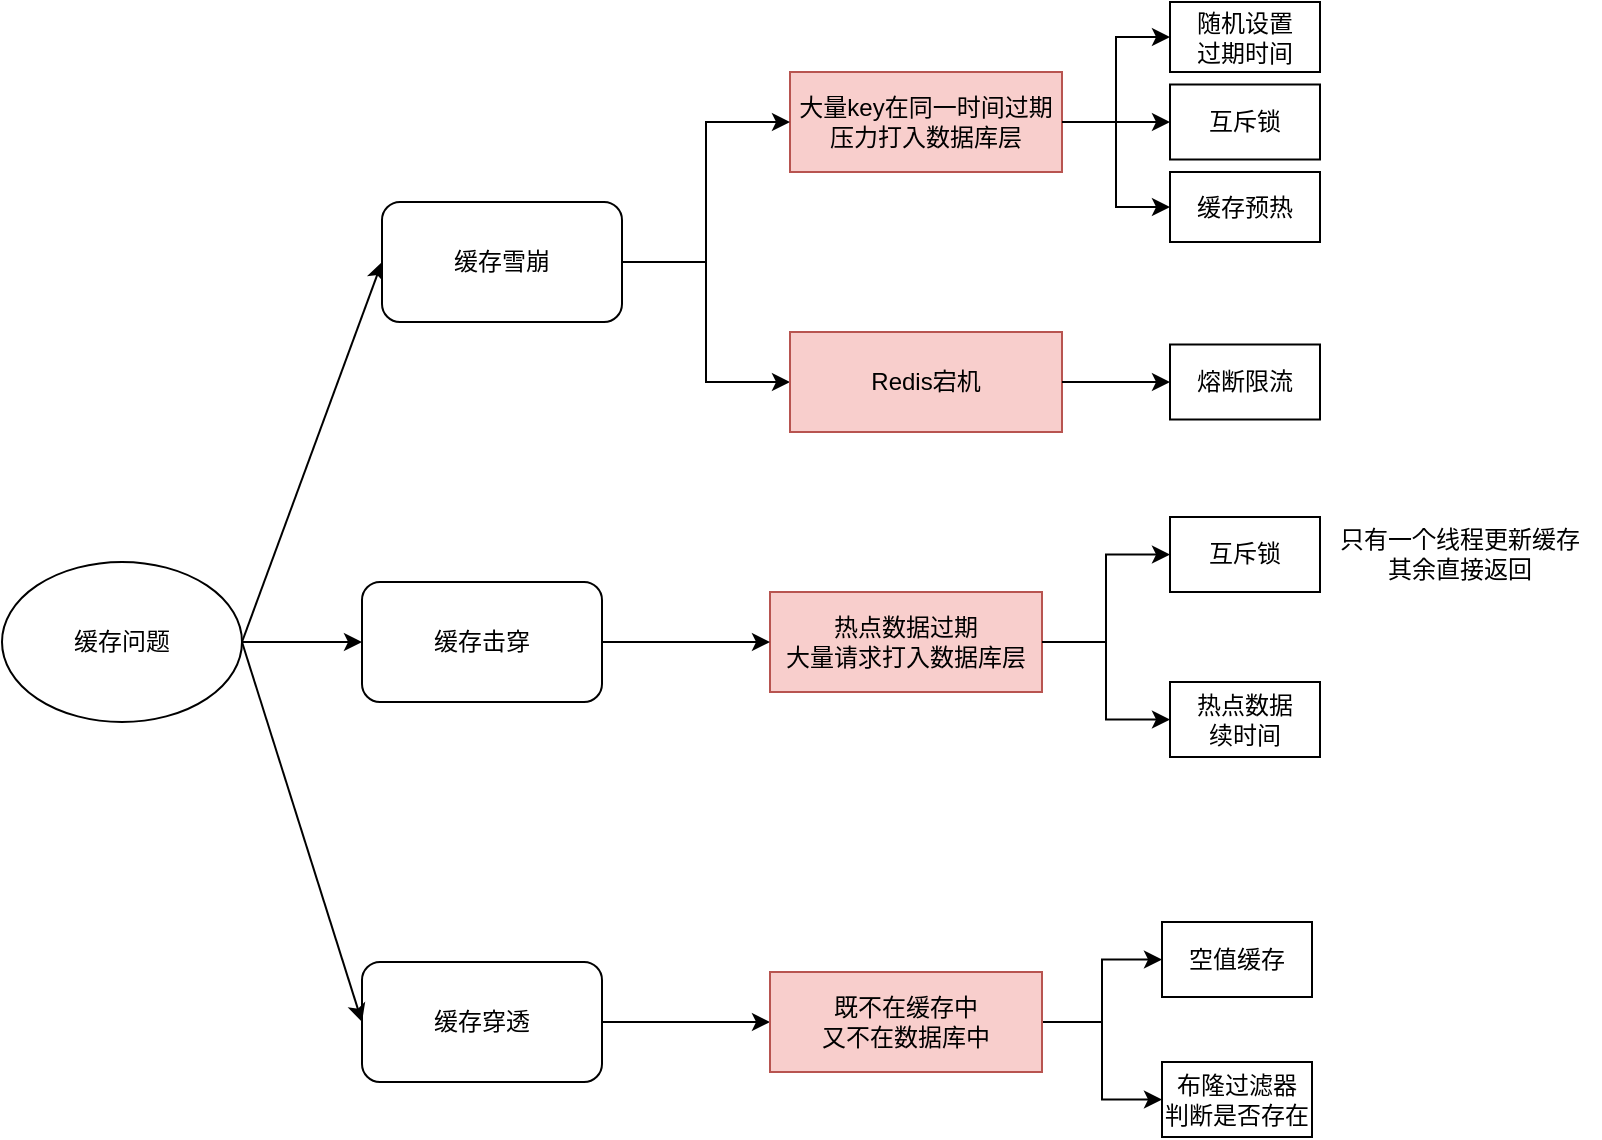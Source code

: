 <mxfile version="23.1.5" type="github">
  <diagram name="第 1 页" id="hsL5zEzna-w4BdSbxTTW">
    <mxGraphModel dx="1026" dy="1724" grid="1" gridSize="10" guides="1" tooltips="1" connect="1" arrows="1" fold="1" page="1" pageScale="1" pageWidth="827" pageHeight="1169" math="0" shadow="0">
      <root>
        <mxCell id="0" />
        <mxCell id="1" parent="0" />
        <mxCell id="rBkjVvntu-3yIy-otj2K-1" value="缓存问题" style="ellipse;whiteSpace=wrap;html=1;" vertex="1" parent="1">
          <mxGeometry x="30" y="200" width="120" height="80" as="geometry" />
        </mxCell>
        <mxCell id="rBkjVvntu-3yIy-otj2K-44" style="edgeStyle=orthogonalEdgeStyle;rounded=0;orthogonalLoop=1;jettySize=auto;html=1;exitX=1;exitY=0.5;exitDx=0;exitDy=0;entryX=0;entryY=0.5;entryDx=0;entryDy=0;" edge="1" parent="1" source="rBkjVvntu-3yIy-otj2K-4" target="rBkjVvntu-3yIy-otj2K-39">
          <mxGeometry relative="1" as="geometry" />
        </mxCell>
        <mxCell id="rBkjVvntu-3yIy-otj2K-4" value="缓存穿透" style="rounded=1;whiteSpace=wrap;html=1;" vertex="1" parent="1">
          <mxGeometry x="210" y="400" width="120" height="60" as="geometry" />
        </mxCell>
        <mxCell id="rBkjVvntu-3yIy-otj2K-10" value="" style="endArrow=classic;html=1;rounded=0;entryX=0;entryY=0.5;entryDx=0;entryDy=0;" edge="1" parent="1" target="rBkjVvntu-3yIy-otj2K-3">
          <mxGeometry width="50" height="50" relative="1" as="geometry">
            <mxPoint x="150" y="240" as="sourcePoint" />
            <mxPoint x="200" y="190" as="targetPoint" />
          </mxGeometry>
        </mxCell>
        <mxCell id="rBkjVvntu-3yIy-otj2K-11" value="" style="endArrow=classic;html=1;rounded=0;" edge="1" parent="1" target="rBkjVvntu-3yIy-otj2K-2">
          <mxGeometry width="50" height="50" relative="1" as="geometry">
            <mxPoint x="150" y="240" as="sourcePoint" />
            <mxPoint x="200" y="190" as="targetPoint" />
          </mxGeometry>
        </mxCell>
        <mxCell id="rBkjVvntu-3yIy-otj2K-12" value="" style="endArrow=classic;html=1;rounded=0;entryX=0;entryY=0.5;entryDx=0;entryDy=0;" edge="1" parent="1" target="rBkjVvntu-3yIy-otj2K-4">
          <mxGeometry width="50" height="50" relative="1" as="geometry">
            <mxPoint x="150" y="240" as="sourcePoint" />
            <mxPoint x="200" y="190" as="targetPoint" />
          </mxGeometry>
        </mxCell>
        <mxCell id="rBkjVvntu-3yIy-otj2K-28" value="" style="group" vertex="1" connectable="0" parent="1">
          <mxGeometry x="220" y="-80" width="469" height="160" as="geometry" />
        </mxCell>
        <mxCell id="rBkjVvntu-3yIy-otj2K-3" value="缓存雪崩" style="rounded=1;whiteSpace=wrap;html=1;" vertex="1" parent="rBkjVvntu-3yIy-otj2K-28">
          <mxGeometry y="100" width="120" height="60" as="geometry" />
        </mxCell>
        <mxCell id="rBkjVvntu-3yIy-otj2K-16" value="" style="group" vertex="1" connectable="0" parent="rBkjVvntu-3yIy-otj2K-28">
          <mxGeometry x="204" width="265" height="120" as="geometry" />
        </mxCell>
        <mxCell id="rBkjVvntu-3yIy-otj2K-5" value="大量key在同一时间过期&lt;br style=&quot;border-color: var(--border-color);&quot;&gt;压力打入数据库层" style="text;html=1;align=center;verticalAlign=middle;whiteSpace=wrap;rounded=0;fillColor=#f8cecc;strokeColor=#b85450;" vertex="1" parent="rBkjVvntu-3yIy-otj2K-16">
          <mxGeometry y="35" width="136" height="50" as="geometry" />
        </mxCell>
        <mxCell id="rBkjVvntu-3yIy-otj2K-6" value="随机设置&lt;br&gt;过期时间" style="rounded=0;whiteSpace=wrap;html=1;" vertex="1" parent="rBkjVvntu-3yIy-otj2K-16">
          <mxGeometry x="190" width="75" height="35" as="geometry" />
        </mxCell>
        <mxCell id="rBkjVvntu-3yIy-otj2K-13" style="edgeStyle=orthogonalEdgeStyle;rounded=0;orthogonalLoop=1;jettySize=auto;html=1;exitX=1;exitY=0.5;exitDx=0;exitDy=0;entryX=0;entryY=0.5;entryDx=0;entryDy=0;" edge="1" parent="rBkjVvntu-3yIy-otj2K-16" source="rBkjVvntu-3yIy-otj2K-5" target="rBkjVvntu-3yIy-otj2K-6">
          <mxGeometry relative="1" as="geometry" />
        </mxCell>
        <mxCell id="rBkjVvntu-3yIy-otj2K-7" value="互斥锁" style="rounded=0;whiteSpace=wrap;html=1;" vertex="1" parent="rBkjVvntu-3yIy-otj2K-16">
          <mxGeometry x="190" y="41.25" width="75" height="37.5" as="geometry" />
        </mxCell>
        <mxCell id="rBkjVvntu-3yIy-otj2K-14" style="edgeStyle=orthogonalEdgeStyle;rounded=0;orthogonalLoop=1;jettySize=auto;html=1;exitX=1;exitY=0.5;exitDx=0;exitDy=0;entryX=0;entryY=0.5;entryDx=0;entryDy=0;" edge="1" parent="rBkjVvntu-3yIy-otj2K-16" source="rBkjVvntu-3yIy-otj2K-5" target="rBkjVvntu-3yIy-otj2K-7">
          <mxGeometry relative="1" as="geometry" />
        </mxCell>
        <mxCell id="rBkjVvntu-3yIy-otj2K-8" value="缓存预热" style="rounded=0;whiteSpace=wrap;html=1;" vertex="1" parent="rBkjVvntu-3yIy-otj2K-16">
          <mxGeometry x="190" y="85" width="75" height="35" as="geometry" />
        </mxCell>
        <mxCell id="rBkjVvntu-3yIy-otj2K-15" style="edgeStyle=orthogonalEdgeStyle;rounded=0;orthogonalLoop=1;jettySize=auto;html=1;exitX=1;exitY=0.5;exitDx=0;exitDy=0;entryX=0;entryY=0.5;entryDx=0;entryDy=0;" edge="1" parent="rBkjVvntu-3yIy-otj2K-16" source="rBkjVvntu-3yIy-otj2K-5" target="rBkjVvntu-3yIy-otj2K-8">
          <mxGeometry relative="1" as="geometry" />
        </mxCell>
        <mxCell id="rBkjVvntu-3yIy-otj2K-9" style="edgeStyle=orthogonalEdgeStyle;rounded=0;orthogonalLoop=1;jettySize=auto;html=1;exitX=1;exitY=0.5;exitDx=0;exitDy=0;entryX=0;entryY=0.5;entryDx=0;entryDy=0;" edge="1" parent="rBkjVvntu-3yIy-otj2K-28" source="rBkjVvntu-3yIy-otj2K-3" target="rBkjVvntu-3yIy-otj2K-5">
          <mxGeometry relative="1" as="geometry" />
        </mxCell>
        <mxCell id="rBkjVvntu-3yIy-otj2K-25" style="edgeStyle=orthogonalEdgeStyle;rounded=0;orthogonalLoop=1;jettySize=auto;html=1;exitX=1;exitY=0.5;exitDx=0;exitDy=0;entryX=0;entryY=0.5;entryDx=0;entryDy=0;" edge="1" parent="1" source="rBkjVvntu-3yIy-otj2K-3" target="rBkjVvntu-3yIy-otj2K-18">
          <mxGeometry relative="1" as="geometry" />
        </mxCell>
        <mxCell id="rBkjVvntu-3yIy-otj2K-29" value="" style="group" vertex="1" connectable="0" parent="1">
          <mxGeometry x="424" y="85" width="265" height="50" as="geometry" />
        </mxCell>
        <mxCell id="rBkjVvntu-3yIy-otj2K-18" value="Redis宕机" style="text;html=1;align=center;verticalAlign=middle;whiteSpace=wrap;rounded=0;fillColor=#f8cecc;strokeColor=#b85450;" vertex="1" parent="rBkjVvntu-3yIy-otj2K-29">
          <mxGeometry width="136" height="50" as="geometry" />
        </mxCell>
        <mxCell id="rBkjVvntu-3yIy-otj2K-21" value="熔断限流" style="rounded=0;whiteSpace=wrap;html=1;" vertex="1" parent="rBkjVvntu-3yIy-otj2K-29">
          <mxGeometry x="190" y="6.25" width="75" height="37.5" as="geometry" />
        </mxCell>
        <mxCell id="rBkjVvntu-3yIy-otj2K-22" style="edgeStyle=orthogonalEdgeStyle;rounded=0;orthogonalLoop=1;jettySize=auto;html=1;exitX=1;exitY=0.5;exitDx=0;exitDy=0;entryX=0;entryY=0.5;entryDx=0;entryDy=0;" edge="1" parent="rBkjVvntu-3yIy-otj2K-29" source="rBkjVvntu-3yIy-otj2K-18" target="rBkjVvntu-3yIy-otj2K-21">
          <mxGeometry relative="1" as="geometry" />
        </mxCell>
        <mxCell id="rBkjVvntu-3yIy-otj2K-38" value="" style="group" vertex="1" connectable="0" parent="1">
          <mxGeometry x="210" y="177.5" width="619" height="120" as="geometry" />
        </mxCell>
        <mxCell id="rBkjVvntu-3yIy-otj2K-2" value="缓存击穿" style="rounded=1;whiteSpace=wrap;html=1;" vertex="1" parent="rBkjVvntu-3yIy-otj2K-38">
          <mxGeometry y="32.5" width="120" height="60" as="geometry" />
        </mxCell>
        <mxCell id="rBkjVvntu-3yIy-otj2K-30" value="热点数据过期&lt;br&gt;大量请求打入数据库层" style="text;html=1;align=center;verticalAlign=middle;whiteSpace=wrap;rounded=0;fillColor=#f8cecc;strokeColor=#b85450;" vertex="1" parent="rBkjVvntu-3yIy-otj2K-38">
          <mxGeometry x="204" y="37.5" width="136" height="50" as="geometry" />
        </mxCell>
        <mxCell id="rBkjVvntu-3yIy-otj2K-31" style="edgeStyle=orthogonalEdgeStyle;rounded=0;orthogonalLoop=1;jettySize=auto;html=1;exitX=1;exitY=0.5;exitDx=0;exitDy=0;entryX=0;entryY=0.5;entryDx=0;entryDy=0;" edge="1" parent="rBkjVvntu-3yIy-otj2K-38" source="rBkjVvntu-3yIy-otj2K-2" target="rBkjVvntu-3yIy-otj2K-30">
          <mxGeometry relative="1" as="geometry" />
        </mxCell>
        <mxCell id="rBkjVvntu-3yIy-otj2K-32" value="互斥锁" style="rounded=0;whiteSpace=wrap;html=1;" vertex="1" parent="rBkjVvntu-3yIy-otj2K-38">
          <mxGeometry x="404" width="75" height="37.5" as="geometry" />
        </mxCell>
        <mxCell id="rBkjVvntu-3yIy-otj2K-36" style="edgeStyle=orthogonalEdgeStyle;rounded=0;orthogonalLoop=1;jettySize=auto;html=1;exitX=1;exitY=0.5;exitDx=0;exitDy=0;entryX=0;entryY=0.5;entryDx=0;entryDy=0;" edge="1" parent="rBkjVvntu-3yIy-otj2K-38" source="rBkjVvntu-3yIy-otj2K-30" target="rBkjVvntu-3yIy-otj2K-32">
          <mxGeometry relative="1" as="geometry" />
        </mxCell>
        <mxCell id="rBkjVvntu-3yIy-otj2K-34" value="只有一个线程更新缓存&lt;br&gt;其余直接返回" style="text;html=1;align=center;verticalAlign=middle;whiteSpace=wrap;rounded=0;" vertex="1" parent="rBkjVvntu-3yIy-otj2K-38">
          <mxGeometry x="479" y="3.25" width="140" height="31" as="geometry" />
        </mxCell>
        <mxCell id="rBkjVvntu-3yIy-otj2K-35" value="热点数据&lt;br&gt;续时间" style="rounded=0;whiteSpace=wrap;html=1;" vertex="1" parent="rBkjVvntu-3yIy-otj2K-38">
          <mxGeometry x="404" y="82.5" width="75" height="37.5" as="geometry" />
        </mxCell>
        <mxCell id="rBkjVvntu-3yIy-otj2K-37" style="edgeStyle=orthogonalEdgeStyle;rounded=0;orthogonalLoop=1;jettySize=auto;html=1;exitX=1;exitY=0.5;exitDx=0;exitDy=0;entryX=0;entryY=0.5;entryDx=0;entryDy=0;" edge="1" parent="rBkjVvntu-3yIy-otj2K-38" source="rBkjVvntu-3yIy-otj2K-30" target="rBkjVvntu-3yIy-otj2K-35">
          <mxGeometry relative="1" as="geometry" />
        </mxCell>
        <mxCell id="rBkjVvntu-3yIy-otj2K-42" style="edgeStyle=orthogonalEdgeStyle;rounded=0;orthogonalLoop=1;jettySize=auto;html=1;exitX=1;exitY=0.5;exitDx=0;exitDy=0;entryX=0;entryY=0.5;entryDx=0;entryDy=0;" edge="1" parent="1" source="rBkjVvntu-3yIy-otj2K-39" target="rBkjVvntu-3yIy-otj2K-40">
          <mxGeometry relative="1" as="geometry" />
        </mxCell>
        <mxCell id="rBkjVvntu-3yIy-otj2K-43" style="edgeStyle=orthogonalEdgeStyle;rounded=0;orthogonalLoop=1;jettySize=auto;html=1;exitX=1;exitY=0.5;exitDx=0;exitDy=0;entryX=0;entryY=0.5;entryDx=0;entryDy=0;" edge="1" parent="1" source="rBkjVvntu-3yIy-otj2K-39" target="rBkjVvntu-3yIy-otj2K-41">
          <mxGeometry relative="1" as="geometry" />
        </mxCell>
        <mxCell id="rBkjVvntu-3yIy-otj2K-39" value="既不在缓存中&lt;br&gt;又不在数据库中" style="text;html=1;align=center;verticalAlign=middle;whiteSpace=wrap;rounded=0;fillColor=#f8cecc;strokeColor=#b85450;" vertex="1" parent="1">
          <mxGeometry x="414" y="405" width="136" height="50" as="geometry" />
        </mxCell>
        <mxCell id="rBkjVvntu-3yIy-otj2K-40" value="空值缓存" style="rounded=0;whiteSpace=wrap;html=1;" vertex="1" parent="1">
          <mxGeometry x="610" y="380" width="75" height="37.5" as="geometry" />
        </mxCell>
        <mxCell id="rBkjVvntu-3yIy-otj2K-41" value="布隆过滤器&lt;br&gt;判断是否存在" style="rounded=0;whiteSpace=wrap;html=1;" vertex="1" parent="1">
          <mxGeometry x="610" y="450" width="75" height="37.5" as="geometry" />
        </mxCell>
      </root>
    </mxGraphModel>
  </diagram>
</mxfile>
